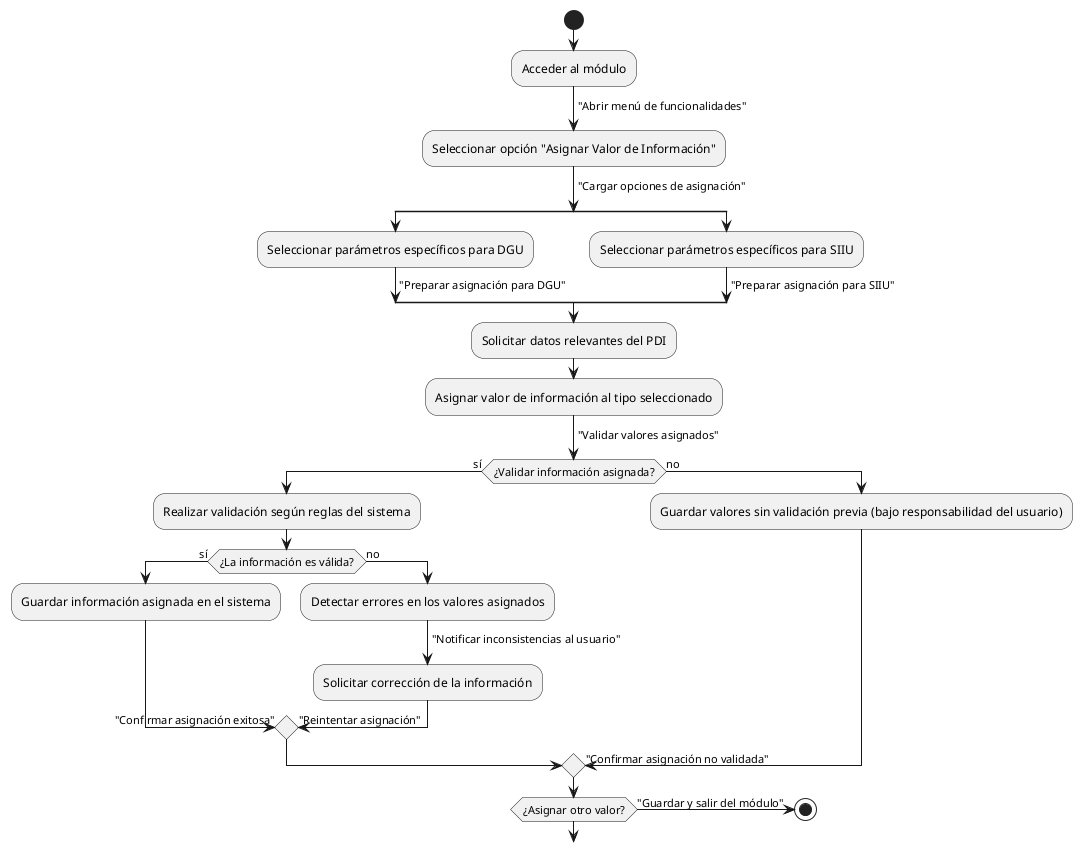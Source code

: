 @startuml
start
:Acceder al módulo;
-> "Abrir menú de funcionalidades";
:Seleccionar opción "Asignar Valor de Información";
-> "Cargar opciones de asignación";

split
  :Seleccionar parámetros específicos para DGU;
  -> "Preparar asignación para DGU";
split again
  :Seleccionar parámetros específicos para SIIU;
  -> "Preparar asignación para SIIU";
endsplit

:Solicitar datos relevantes del PDI;
:Asignar valor de información al tipo seleccionado;
-> "Validar valores asignados";

if (¿Validar información asignada?) then (sí)
  :Realizar validación según reglas del sistema;
  if (¿La información es válida?) then (sí)
    :Guardar información asignada en el sistema;
    -> "Confirmar asignación exitosa";
  else (no)
    :Detectar errores en los valores asignados;
    -> "Notificar inconsistencias al usuario";
    :Solicitar corrección de la información;
    -> "Reintentar asignación";
  endif
else (no)
  :Guardar valores sin validación previa (bajo responsabilidad del usuario);
  -> "Confirmar asignación no validada";
endif

if (¿Asignar otro valor?) then (sí)
  -> "Reiniciar proceso para otra asignación";
  -> restart
else (no)
  :Confirmar finalización de las asignaciones;
  -> "Guardar y salir del módulo";
  stop
endif
@enduml

